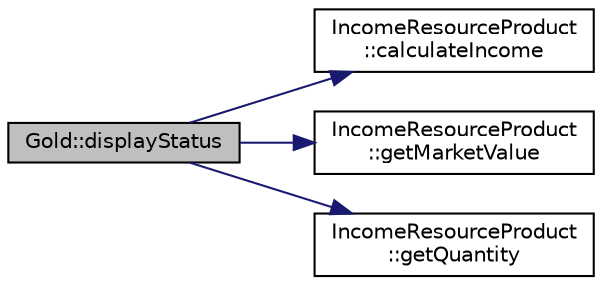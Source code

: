 digraph "Gold::displayStatus"
{
 // LATEX_PDF_SIZE
  edge [fontname="Helvetica",fontsize="10",labelfontname="Helvetica",labelfontsize="10"];
  node [fontname="Helvetica",fontsize="10",shape=record];
  rankdir="LR";
  Node1 [label="Gold::displayStatus",height=0.2,width=0.4,color="black", fillcolor="grey75", style="filled", fontcolor="black",tooltip="Displays the status of the gold resource."];
  Node1 -> Node2 [color="midnightblue",fontsize="10",style="solid"];
  Node2 [label="IncomeResourceProduct\l::calculateIncome",height=0.2,width=0.4,color="black", fillcolor="white", style="filled",URL="$classIncomeResourceProduct.html#a11f0feb16dd8108385bf3ff2c96729a6",tooltip="Calculates the total income generated by the resource."];
  Node1 -> Node3 [color="midnightblue",fontsize="10",style="solid"];
  Node3 [label="IncomeResourceProduct\l::getMarketValue",height=0.2,width=0.4,color="black", fillcolor="white", style="filled",URL="$classIncomeResourceProduct.html#a9b94924a879ce932b32b2240a0fa45a5",tooltip="Gets the market value of the resource."];
  Node1 -> Node4 [color="midnightblue",fontsize="10",style="solid"];
  Node4 [label="IncomeResourceProduct\l::getQuantity",height=0.2,width=0.4,color="black", fillcolor="white", style="filled",URL="$classIncomeResourceProduct.html#a6b05b048a8be1922a600a222b24d9f0c",tooltip="Gets the current quantity of the resource."];
}
